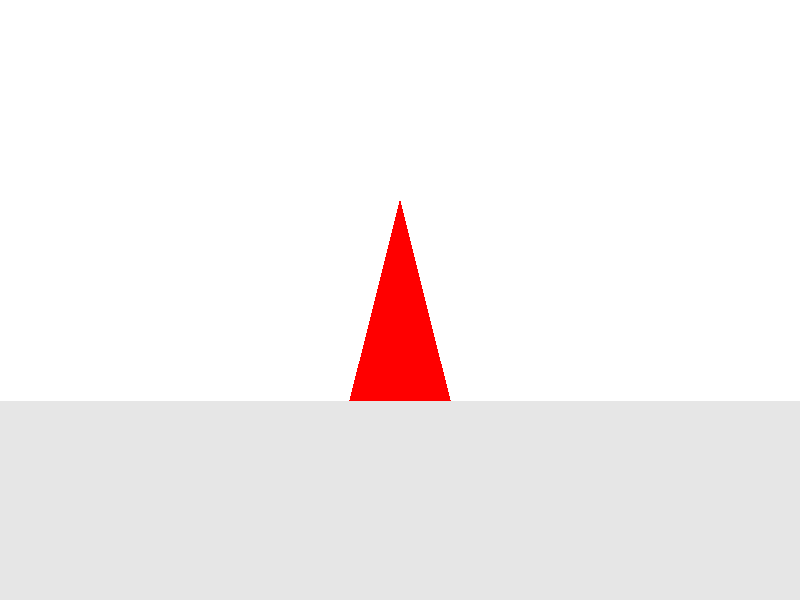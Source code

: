 /*========================================================================================================
    Designation : Cone
    Created on  : 21 December 2018
    Author      : Wassana Daeng-am
    Location    : Computational magnetism group, Physics Department, Mahasarakham university, Thailand
==========================================================================================================*/


camera {
         sky <0,0,1>
         location <30,0,1>
         look_at <0,0,2>
         angle 15
       }

light_source { <10,10,10>  color rgb<1,1,1> }

background { color rgb<1,1,1>}

plane { <0,0,1>, 0 
        texture {pigment{ color rgb<0.9,0.9,0.9>}}   
      }


cone  { <0,0,3>, 0
        <0,0,1>, 0.5 
        texture {pigment{ color rgb<1,0,0>}}   
      }



 
